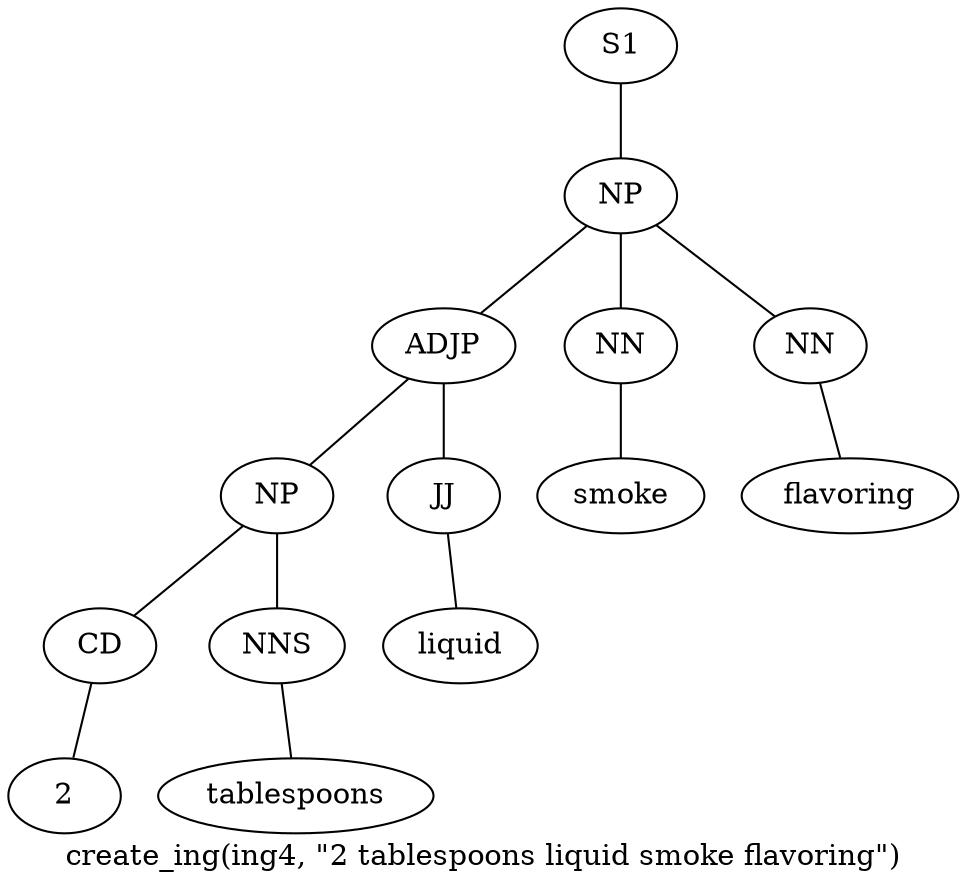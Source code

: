 graph SyntaxGraph {
	label = "create_ing(ing4, \"2 tablespoons liquid smoke flavoring\")";
	Node0 [label="S1"];
	Node1 [label="NP"];
	Node2 [label="ADJP"];
	Node3 [label="NP"];
	Node4 [label="CD"];
	Node5 [label="2"];
	Node6 [label="NNS"];
	Node7 [label="tablespoons"];
	Node8 [label="JJ"];
	Node9 [label="liquid"];
	Node10 [label="NN"];
	Node11 [label="smoke"];
	Node12 [label="NN"];
	Node13 [label="flavoring"];

	Node0 -- Node1;
	Node1 -- Node2;
	Node1 -- Node10;
	Node1 -- Node12;
	Node2 -- Node3;
	Node2 -- Node8;
	Node3 -- Node4;
	Node3 -- Node6;
	Node4 -- Node5;
	Node6 -- Node7;
	Node8 -- Node9;
	Node10 -- Node11;
	Node12 -- Node13;
}